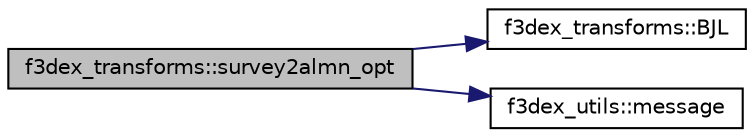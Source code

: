 digraph G
{
  edge [fontname="Helvetica",fontsize="10",labelfontname="Helvetica",labelfontsize="10"];
  node [fontname="Helvetica",fontsize="10",shape=record];
  rankdir=LR;
  Node1 [label="f3dex_transforms::survey2almn_opt",height=0.2,width=0.4,color="black", fillcolor="grey75", style="filled" fontcolor="black"];
  Node1 -> Node2 [color="midnightblue",fontsize="10",style="solid",fontname="Helvetica"];
  Node2 [label="f3dex_transforms::BJL",height=0.2,width=0.4,color="black", fillcolor="white", style="filled",URL="$namespacef3dex__transforms.html#a9b68481c890d75c3e3f4cbd4a7109830",tooltip="Compute the value of the l-th order spherical bessel FUNCTION at x."];
  Node1 -> Node3 [color="midnightblue",fontsize="10",style="solid",fontname="Helvetica"];
  Node3 [label="f3dex_utils::message",height=0.2,width=0.4,color="black", fillcolor="white", style="filled",URL="$namespacef3dex__utils.html#a92226ca7c662562058c56ba005f6fc36",tooltip="Print preformated messages."];
}
